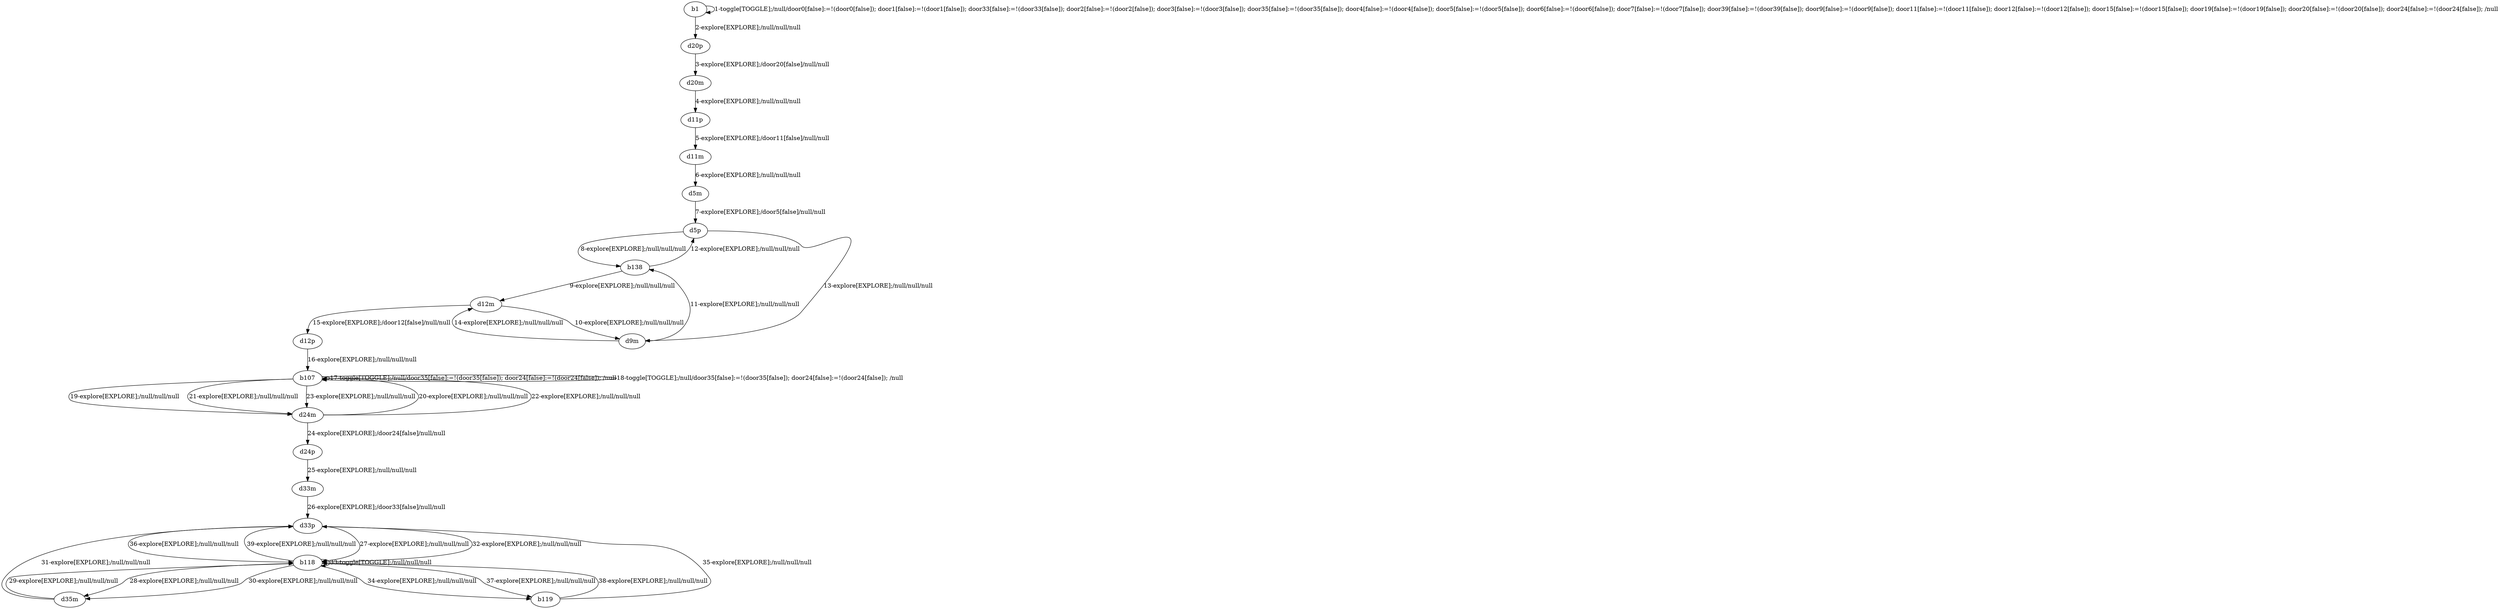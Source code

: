 # Total number of goals covered by this test: 1
# b118 --> d33p

digraph g {
"b1" -> "b1" [label = "1-toggle[TOGGLE];/null/door0[false]:=!(door0[false]); door1[false]:=!(door1[false]); door33[false]:=!(door33[false]); door2[false]:=!(door2[false]); door3[false]:=!(door3[false]); door35[false]:=!(door35[false]); door4[false]:=!(door4[false]); door5[false]:=!(door5[false]); door6[false]:=!(door6[false]); door7[false]:=!(door7[false]); door39[false]:=!(door39[false]); door9[false]:=!(door9[false]); door11[false]:=!(door11[false]); door12[false]:=!(door12[false]); door15[false]:=!(door15[false]); door19[false]:=!(door19[false]); door20[false]:=!(door20[false]); door24[false]:=!(door24[false]); /null"];
"b1" -> "d20p" [label = "2-explore[EXPLORE];/null/null/null"];
"d20p" -> "d20m" [label = "3-explore[EXPLORE];/door20[false]/null/null"];
"d20m" -> "d11p" [label = "4-explore[EXPLORE];/null/null/null"];
"d11p" -> "d11m" [label = "5-explore[EXPLORE];/door11[false]/null/null"];
"d11m" -> "d5m" [label = "6-explore[EXPLORE];/null/null/null"];
"d5m" -> "d5p" [label = "7-explore[EXPLORE];/door5[false]/null/null"];
"d5p" -> "b138" [label = "8-explore[EXPLORE];/null/null/null"];
"b138" -> "d12m" [label = "9-explore[EXPLORE];/null/null/null"];
"d12m" -> "d9m" [label = "10-explore[EXPLORE];/null/null/null"];
"d9m" -> "b138" [label = "11-explore[EXPLORE];/null/null/null"];
"b138" -> "d5p" [label = "12-explore[EXPLORE];/null/null/null"];
"d5p" -> "d9m" [label = "13-explore[EXPLORE];/null/null/null"];
"d9m" -> "d12m" [label = "14-explore[EXPLORE];/null/null/null"];
"d12m" -> "d12p" [label = "15-explore[EXPLORE];/door12[false]/null/null"];
"d12p" -> "b107" [label = "16-explore[EXPLORE];/null/null/null"];
"b107" -> "b107" [label = "17-toggle[TOGGLE];/null/door35[false]:=!(door35[false]); door24[false]:=!(door24[false]); /null"];
"b107" -> "b107" [label = "18-toggle[TOGGLE];/null/door35[false]:=!(door35[false]); door24[false]:=!(door24[false]); /null"];
"b107" -> "d24m" [label = "19-explore[EXPLORE];/null/null/null"];
"d24m" -> "b107" [label = "20-explore[EXPLORE];/null/null/null"];
"b107" -> "d24m" [label = "21-explore[EXPLORE];/null/null/null"];
"d24m" -> "b107" [label = "22-explore[EXPLORE];/null/null/null"];
"b107" -> "d24m" [label = "23-explore[EXPLORE];/null/null/null"];
"d24m" -> "d24p" [label = "24-explore[EXPLORE];/door24[false]/null/null"];
"d24p" -> "d33m" [label = "25-explore[EXPLORE];/null/null/null"];
"d33m" -> "d33p" [label = "26-explore[EXPLORE];/door33[false]/null/null"];
"d33p" -> "b118" [label = "27-explore[EXPLORE];/null/null/null"];
"b118" -> "d35m" [label = "28-explore[EXPLORE];/null/null/null"];
"d35m" -> "b118" [label = "29-explore[EXPLORE];/null/null/null"];
"b118" -> "d35m" [label = "30-explore[EXPLORE];/null/null/null"];
"d35m" -> "d33p" [label = "31-explore[EXPLORE];/null/null/null"];
"d33p" -> "b118" [label = "32-explore[EXPLORE];/null/null/null"];
"b118" -> "b118" [label = "33-toggle[TOGGLE];/null/null/null"];
"b118" -> "b119" [label = "34-explore[EXPLORE];/null/null/null"];
"b119" -> "d33p" [label = "35-explore[EXPLORE];/null/null/null"];
"d33p" -> "b118" [label = "36-explore[EXPLORE];/null/null/null"];
"b118" -> "b119" [label = "37-explore[EXPLORE];/null/null/null"];
"b119" -> "b118" [label = "38-explore[EXPLORE];/null/null/null"];
"b118" -> "d33p" [label = "39-explore[EXPLORE];/null/null/null"];
}